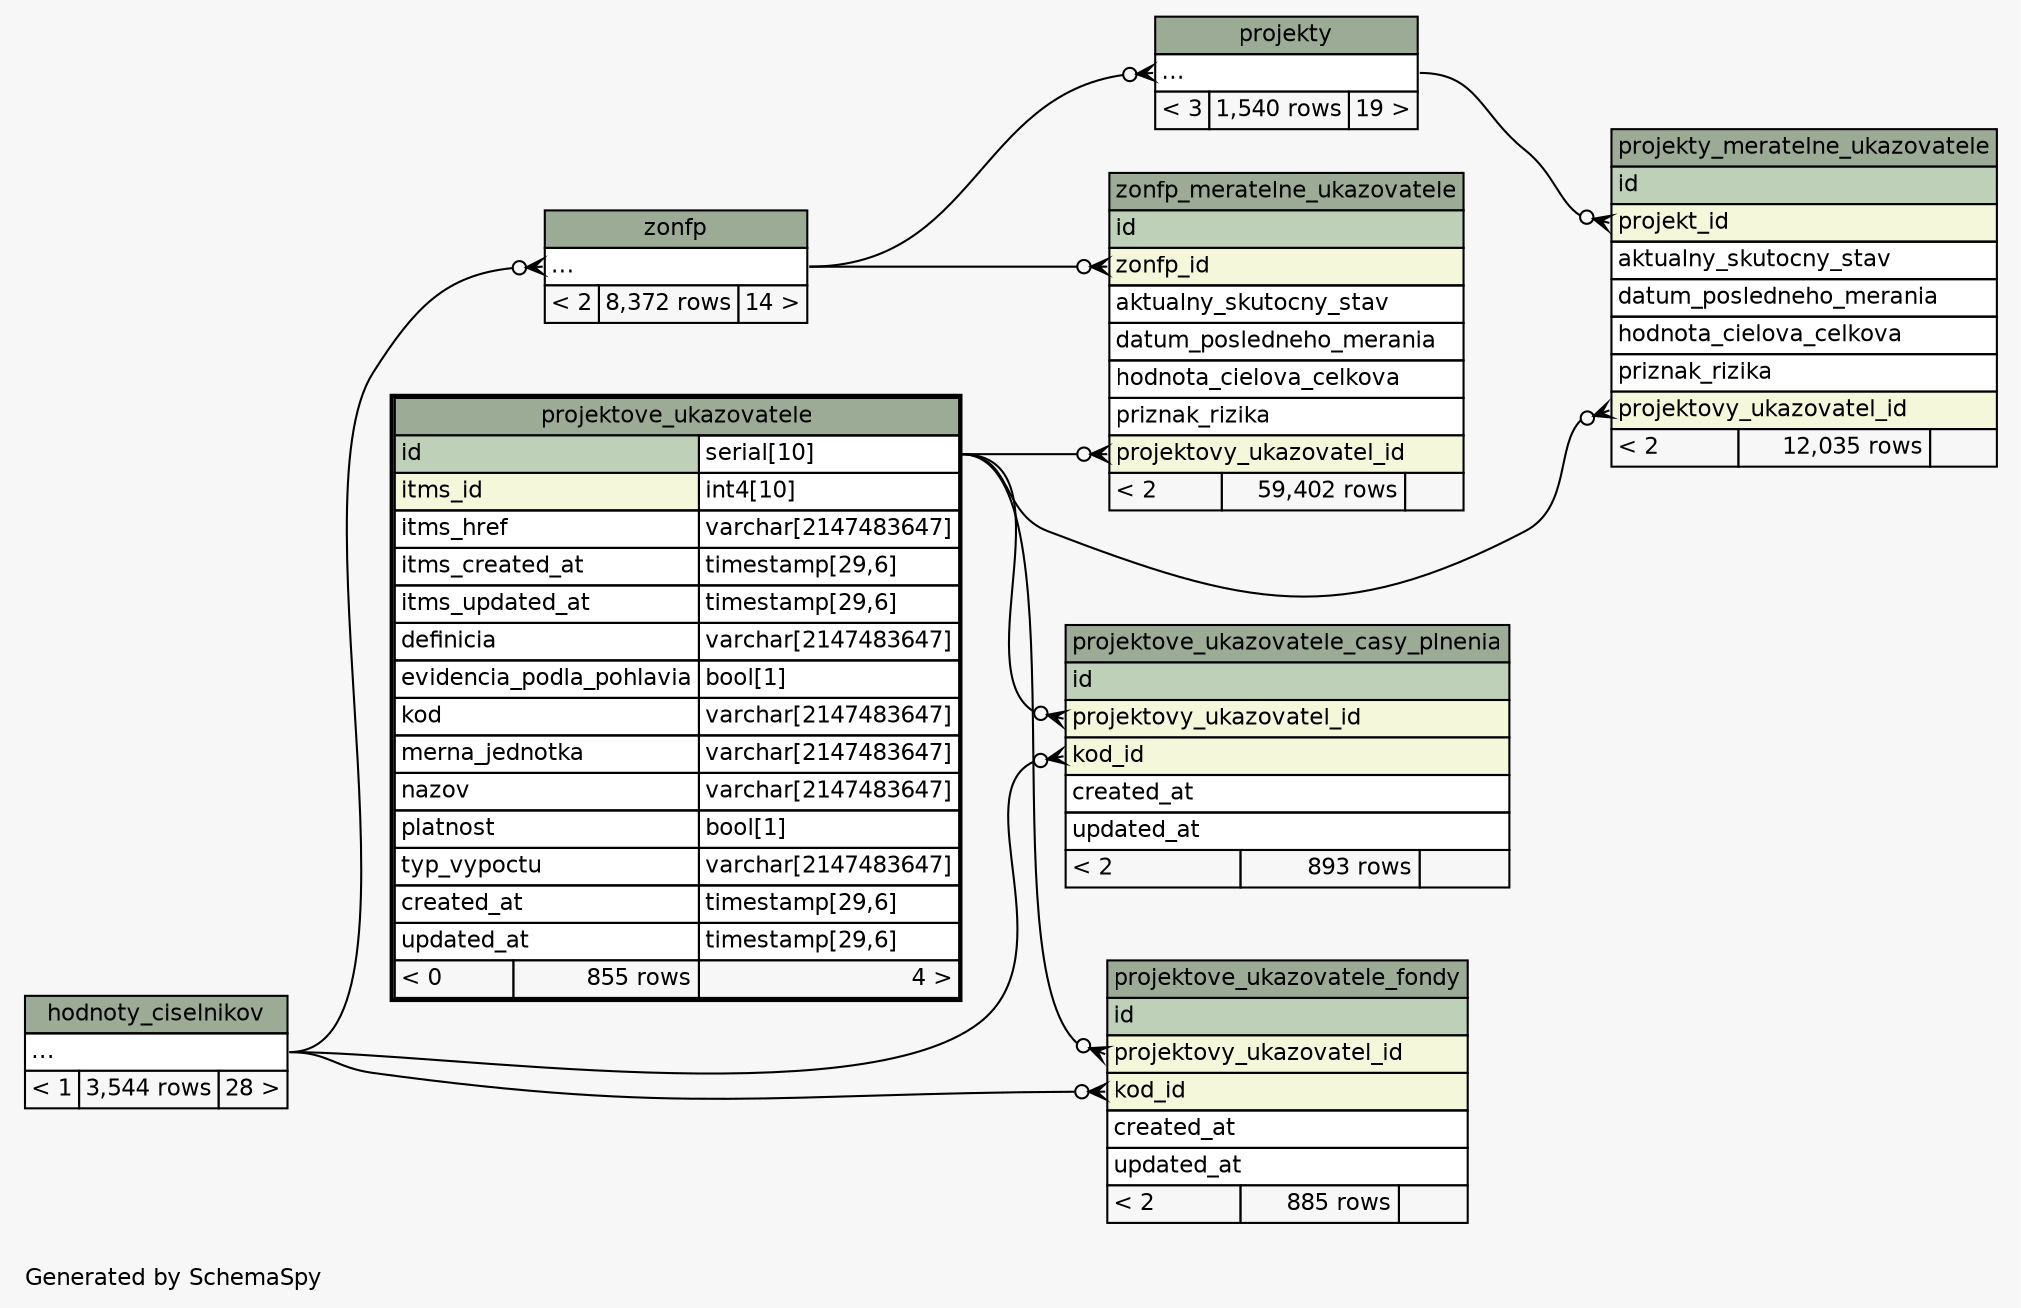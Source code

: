 // dot 2.38.0 on Linux 4.10.0-38-generic
// SchemaSpy rev 590
digraph "twoDegreesRelationshipsDiagram" {
  graph [
    rankdir="RL"
    bgcolor="#f7f7f7"
    label="\nGenerated by SchemaSpy"
    labeljust="l"
    nodesep="0.18"
    ranksep="0.46"
    fontname="Helvetica"
    fontsize="11"
  ];
  node [
    fontname="Helvetica"
    fontsize="11"
    shape="plaintext"
  ];
  edge [
    arrowsize="0.8"
  ];
  "projektove_ukazovatele_casy_plnenia":"kod_id":w -> "hodnoty_ciselnikov":"elipses":e [arrowhead=none dir=back arrowtail=crowodot];
  "projektove_ukazovatele_casy_plnenia":"projektovy_ukazovatel_id":w -> "projektove_ukazovatele":"id.type":e [arrowhead=none dir=back arrowtail=crowodot];
  "projektove_ukazovatele_fondy":"kod_id":w -> "hodnoty_ciselnikov":"elipses":e [arrowhead=none dir=back arrowtail=crowodot];
  "projektove_ukazovatele_fondy":"projektovy_ukazovatel_id":w -> "projektove_ukazovatele":"id.type":e [arrowhead=none dir=back arrowtail=crowodot];
  "projekty":"elipses":w -> "zonfp":"elipses":e [arrowhead=none dir=back arrowtail=crowodot];
  "projekty_meratelne_ukazovatele":"projekt_id":w -> "projekty":"elipses":e [arrowhead=none dir=back arrowtail=crowodot];
  "projekty_meratelne_ukazovatele":"projektovy_ukazovatel_id":w -> "projektove_ukazovatele":"id.type":e [arrowhead=none dir=back arrowtail=crowodot];
  "zonfp":"elipses":w -> "hodnoty_ciselnikov":"elipses":e [arrowhead=none dir=back arrowtail=crowodot];
  "zonfp_meratelne_ukazovatele":"projektovy_ukazovatel_id":w -> "projektove_ukazovatele":"id.type":e [arrowhead=none dir=back arrowtail=crowodot];
  "zonfp_meratelne_ukazovatele":"zonfp_id":w -> "zonfp":"elipses":e [arrowhead=none dir=back arrowtail=crowodot];
  "hodnoty_ciselnikov" [
    label=<
    <TABLE BORDER="0" CELLBORDER="1" CELLSPACING="0" BGCOLOR="#ffffff">
      <TR><TD COLSPAN="3" BGCOLOR="#9bab96" ALIGN="CENTER">hodnoty_ciselnikov</TD></TR>
      <TR><TD PORT="elipses" COLSPAN="3" ALIGN="LEFT">...</TD></TR>
      <TR><TD ALIGN="LEFT" BGCOLOR="#f7f7f7">&lt; 1</TD><TD ALIGN="RIGHT" BGCOLOR="#f7f7f7">3,544 rows</TD><TD ALIGN="RIGHT" BGCOLOR="#f7f7f7">28 &gt;</TD></TR>
    </TABLE>>
    URL="hodnoty_ciselnikov.html"
    tooltip="hodnoty_ciselnikov"
  ];
  "projektove_ukazovatele" [
    label=<
    <TABLE BORDER="2" CELLBORDER="1" CELLSPACING="0" BGCOLOR="#ffffff">
      <TR><TD COLSPAN="3" BGCOLOR="#9bab96" ALIGN="CENTER">projektove_ukazovatele</TD></TR>
      <TR><TD PORT="id" COLSPAN="2" BGCOLOR="#bed1b8" ALIGN="LEFT">id</TD><TD PORT="id.type" ALIGN="LEFT">serial[10]</TD></TR>
      <TR><TD PORT="itms_id" COLSPAN="2" BGCOLOR="#f4f7da" ALIGN="LEFT">itms_id</TD><TD PORT="itms_id.type" ALIGN="LEFT">int4[10]</TD></TR>
      <TR><TD PORT="itms_href" COLSPAN="2" ALIGN="LEFT">itms_href</TD><TD PORT="itms_href.type" ALIGN="LEFT">varchar[2147483647]</TD></TR>
      <TR><TD PORT="itms_created_at" COLSPAN="2" ALIGN="LEFT">itms_created_at</TD><TD PORT="itms_created_at.type" ALIGN="LEFT">timestamp[29,6]</TD></TR>
      <TR><TD PORT="itms_updated_at" COLSPAN="2" ALIGN="LEFT">itms_updated_at</TD><TD PORT="itms_updated_at.type" ALIGN="LEFT">timestamp[29,6]</TD></TR>
      <TR><TD PORT="definicia" COLSPAN="2" ALIGN="LEFT">definicia</TD><TD PORT="definicia.type" ALIGN="LEFT">varchar[2147483647]</TD></TR>
      <TR><TD PORT="evidencia_podla_pohlavia" COLSPAN="2" ALIGN="LEFT">evidencia_podla_pohlavia</TD><TD PORT="evidencia_podla_pohlavia.type" ALIGN="LEFT">bool[1]</TD></TR>
      <TR><TD PORT="kod" COLSPAN="2" ALIGN="LEFT">kod</TD><TD PORT="kod.type" ALIGN="LEFT">varchar[2147483647]</TD></TR>
      <TR><TD PORT="merna_jednotka" COLSPAN="2" ALIGN="LEFT">merna_jednotka</TD><TD PORT="merna_jednotka.type" ALIGN="LEFT">varchar[2147483647]</TD></TR>
      <TR><TD PORT="nazov" COLSPAN="2" ALIGN="LEFT">nazov</TD><TD PORT="nazov.type" ALIGN="LEFT">varchar[2147483647]</TD></TR>
      <TR><TD PORT="platnost" COLSPAN="2" ALIGN="LEFT">platnost</TD><TD PORT="platnost.type" ALIGN="LEFT">bool[1]</TD></TR>
      <TR><TD PORT="typ_vypoctu" COLSPAN="2" ALIGN="LEFT">typ_vypoctu</TD><TD PORT="typ_vypoctu.type" ALIGN="LEFT">varchar[2147483647]</TD></TR>
      <TR><TD PORT="created_at" COLSPAN="2" ALIGN="LEFT">created_at</TD><TD PORT="created_at.type" ALIGN="LEFT">timestamp[29,6]</TD></TR>
      <TR><TD PORT="updated_at" COLSPAN="2" ALIGN="LEFT">updated_at</TD><TD PORT="updated_at.type" ALIGN="LEFT">timestamp[29,6]</TD></TR>
      <TR><TD ALIGN="LEFT" BGCOLOR="#f7f7f7">&lt; 0</TD><TD ALIGN="RIGHT" BGCOLOR="#f7f7f7">855 rows</TD><TD ALIGN="RIGHT" BGCOLOR="#f7f7f7">4 &gt;</TD></TR>
    </TABLE>>
    URL="projektove_ukazovatele.html"
    tooltip="projektove_ukazovatele"
  ];
  "projektove_ukazovatele_casy_plnenia" [
    label=<
    <TABLE BORDER="0" CELLBORDER="1" CELLSPACING="0" BGCOLOR="#ffffff">
      <TR><TD COLSPAN="3" BGCOLOR="#9bab96" ALIGN="CENTER">projektove_ukazovatele_casy_plnenia</TD></TR>
      <TR><TD PORT="id" COLSPAN="3" BGCOLOR="#bed1b8" ALIGN="LEFT">id</TD></TR>
      <TR><TD PORT="projektovy_ukazovatel_id" COLSPAN="3" BGCOLOR="#f4f7da" ALIGN="LEFT">projektovy_ukazovatel_id</TD></TR>
      <TR><TD PORT="kod_id" COLSPAN="3" BGCOLOR="#f4f7da" ALIGN="LEFT">kod_id</TD></TR>
      <TR><TD PORT="created_at" COLSPAN="3" ALIGN="LEFT">created_at</TD></TR>
      <TR><TD PORT="updated_at" COLSPAN="3" ALIGN="LEFT">updated_at</TD></TR>
      <TR><TD ALIGN="LEFT" BGCOLOR="#f7f7f7">&lt; 2</TD><TD ALIGN="RIGHT" BGCOLOR="#f7f7f7">893 rows</TD><TD ALIGN="RIGHT" BGCOLOR="#f7f7f7">  </TD></TR>
    </TABLE>>
    URL="projektove_ukazovatele_casy_plnenia.html"
    tooltip="projektove_ukazovatele_casy_plnenia"
  ];
  "projektove_ukazovatele_fondy" [
    label=<
    <TABLE BORDER="0" CELLBORDER="1" CELLSPACING="0" BGCOLOR="#ffffff">
      <TR><TD COLSPAN="3" BGCOLOR="#9bab96" ALIGN="CENTER">projektove_ukazovatele_fondy</TD></TR>
      <TR><TD PORT="id" COLSPAN="3" BGCOLOR="#bed1b8" ALIGN="LEFT">id</TD></TR>
      <TR><TD PORT="projektovy_ukazovatel_id" COLSPAN="3" BGCOLOR="#f4f7da" ALIGN="LEFT">projektovy_ukazovatel_id</TD></TR>
      <TR><TD PORT="kod_id" COLSPAN="3" BGCOLOR="#f4f7da" ALIGN="LEFT">kod_id</TD></TR>
      <TR><TD PORT="created_at" COLSPAN="3" ALIGN="LEFT">created_at</TD></TR>
      <TR><TD PORT="updated_at" COLSPAN="3" ALIGN="LEFT">updated_at</TD></TR>
      <TR><TD ALIGN="LEFT" BGCOLOR="#f7f7f7">&lt; 2</TD><TD ALIGN="RIGHT" BGCOLOR="#f7f7f7">885 rows</TD><TD ALIGN="RIGHT" BGCOLOR="#f7f7f7">  </TD></TR>
    </TABLE>>
    URL="projektove_ukazovatele_fondy.html"
    tooltip="projektove_ukazovatele_fondy"
  ];
  "projekty" [
    label=<
    <TABLE BORDER="0" CELLBORDER="1" CELLSPACING="0" BGCOLOR="#ffffff">
      <TR><TD COLSPAN="3" BGCOLOR="#9bab96" ALIGN="CENTER">projekty</TD></TR>
      <TR><TD PORT="elipses" COLSPAN="3" ALIGN="LEFT">...</TD></TR>
      <TR><TD ALIGN="LEFT" BGCOLOR="#f7f7f7">&lt; 3</TD><TD ALIGN="RIGHT" BGCOLOR="#f7f7f7">1,540 rows</TD><TD ALIGN="RIGHT" BGCOLOR="#f7f7f7">19 &gt;</TD></TR>
    </TABLE>>
    URL="projekty.html"
    tooltip="projekty"
  ];
  "projekty_meratelne_ukazovatele" [
    label=<
    <TABLE BORDER="0" CELLBORDER="1" CELLSPACING="0" BGCOLOR="#ffffff">
      <TR><TD COLSPAN="3" BGCOLOR="#9bab96" ALIGN="CENTER">projekty_meratelne_ukazovatele</TD></TR>
      <TR><TD PORT="id" COLSPAN="3" BGCOLOR="#bed1b8" ALIGN="LEFT">id</TD></TR>
      <TR><TD PORT="projekt_id" COLSPAN="3" BGCOLOR="#f4f7da" ALIGN="LEFT">projekt_id</TD></TR>
      <TR><TD PORT="aktualny_skutocny_stav" COLSPAN="3" ALIGN="LEFT">aktualny_skutocny_stav</TD></TR>
      <TR><TD PORT="datum_posledneho_merania" COLSPAN="3" ALIGN="LEFT">datum_posledneho_merania</TD></TR>
      <TR><TD PORT="hodnota_cielova_celkova" COLSPAN="3" ALIGN="LEFT">hodnota_cielova_celkova</TD></TR>
      <TR><TD PORT="priznak_rizika" COLSPAN="3" ALIGN="LEFT">priznak_rizika</TD></TR>
      <TR><TD PORT="projektovy_ukazovatel_id" COLSPAN="3" BGCOLOR="#f4f7da" ALIGN="LEFT">projektovy_ukazovatel_id</TD></TR>
      <TR><TD ALIGN="LEFT" BGCOLOR="#f7f7f7">&lt; 2</TD><TD ALIGN="RIGHT" BGCOLOR="#f7f7f7">12,035 rows</TD><TD ALIGN="RIGHT" BGCOLOR="#f7f7f7">  </TD></TR>
    </TABLE>>
    URL="projekty_meratelne_ukazovatele.html"
    tooltip="projekty_meratelne_ukazovatele"
  ];
  "zonfp" [
    label=<
    <TABLE BORDER="0" CELLBORDER="1" CELLSPACING="0" BGCOLOR="#ffffff">
      <TR><TD COLSPAN="3" BGCOLOR="#9bab96" ALIGN="CENTER">zonfp</TD></TR>
      <TR><TD PORT="elipses" COLSPAN="3" ALIGN="LEFT">...</TD></TR>
      <TR><TD ALIGN="LEFT" BGCOLOR="#f7f7f7">&lt; 2</TD><TD ALIGN="RIGHT" BGCOLOR="#f7f7f7">8,372 rows</TD><TD ALIGN="RIGHT" BGCOLOR="#f7f7f7">14 &gt;</TD></TR>
    </TABLE>>
    URL="zonfp.html"
    tooltip="zonfp"
  ];
  "zonfp_meratelne_ukazovatele" [
    label=<
    <TABLE BORDER="0" CELLBORDER="1" CELLSPACING="0" BGCOLOR="#ffffff">
      <TR><TD COLSPAN="3" BGCOLOR="#9bab96" ALIGN="CENTER">zonfp_meratelne_ukazovatele</TD></TR>
      <TR><TD PORT="id" COLSPAN="3" BGCOLOR="#bed1b8" ALIGN="LEFT">id</TD></TR>
      <TR><TD PORT="zonfp_id" COLSPAN="3" BGCOLOR="#f4f7da" ALIGN="LEFT">zonfp_id</TD></TR>
      <TR><TD PORT="aktualny_skutocny_stav" COLSPAN="3" ALIGN="LEFT">aktualny_skutocny_stav</TD></TR>
      <TR><TD PORT="datum_posledneho_merania" COLSPAN="3" ALIGN="LEFT">datum_posledneho_merania</TD></TR>
      <TR><TD PORT="hodnota_cielova_celkova" COLSPAN="3" ALIGN="LEFT">hodnota_cielova_celkova</TD></TR>
      <TR><TD PORT="priznak_rizika" COLSPAN="3" ALIGN="LEFT">priznak_rizika</TD></TR>
      <TR><TD PORT="projektovy_ukazovatel_id" COLSPAN="3" BGCOLOR="#f4f7da" ALIGN="LEFT">projektovy_ukazovatel_id</TD></TR>
      <TR><TD ALIGN="LEFT" BGCOLOR="#f7f7f7">&lt; 2</TD><TD ALIGN="RIGHT" BGCOLOR="#f7f7f7">59,402 rows</TD><TD ALIGN="RIGHT" BGCOLOR="#f7f7f7">  </TD></TR>
    </TABLE>>
    URL="zonfp_meratelne_ukazovatele.html"
    tooltip="zonfp_meratelne_ukazovatele"
  ];
}
